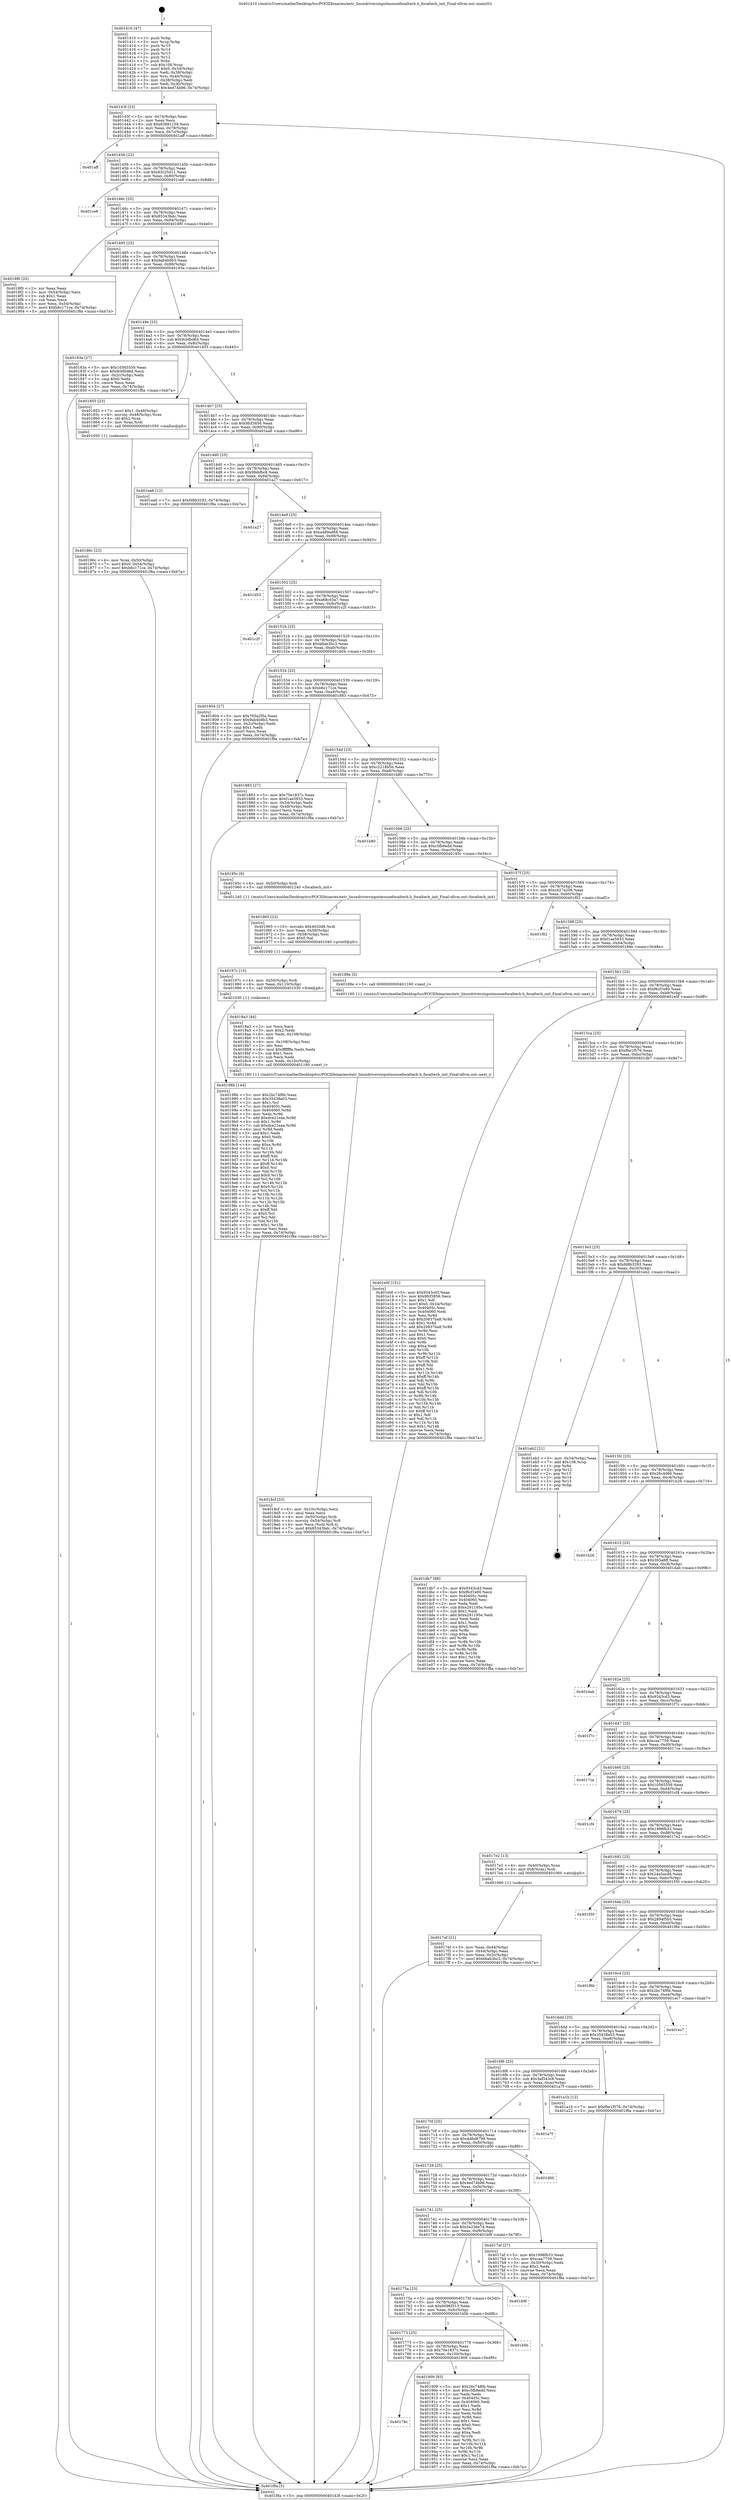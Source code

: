 digraph "0x401410" {
  label = "0x401410 (/mnt/c/Users/mathe/Desktop/tcc/POCII/binaries/extr_linuxdriversinputmousefocaltech.h_focaltech_init_Final-ollvm.out::main(0))"
  labelloc = "t"
  node[shape=record]

  Entry [label="",width=0.3,height=0.3,shape=circle,fillcolor=black,style=filled]
  "0x40143f" [label="{
     0x40143f [23]\l
     | [instrs]\l
     &nbsp;&nbsp;0x40143f \<+3\>: mov -0x74(%rbp),%eax\l
     &nbsp;&nbsp;0x401442 \<+2\>: mov %eax,%ecx\l
     &nbsp;&nbsp;0x401444 \<+6\>: sub $0x83881159,%ecx\l
     &nbsp;&nbsp;0x40144a \<+3\>: mov %eax,-0x78(%rbp)\l
     &nbsp;&nbsp;0x40144d \<+3\>: mov %ecx,-0x7c(%rbp)\l
     &nbsp;&nbsp;0x401450 \<+6\>: je 0000000000401aff \<main+0x6ef\>\l
  }"]
  "0x401aff" [label="{
     0x401aff\l
  }", style=dashed]
  "0x401456" [label="{
     0x401456 [22]\l
     | [instrs]\l
     &nbsp;&nbsp;0x401456 \<+5\>: jmp 000000000040145b \<main+0x4b\>\l
     &nbsp;&nbsp;0x40145b \<+3\>: mov -0x78(%rbp),%eax\l
     &nbsp;&nbsp;0x40145e \<+5\>: sub $0x83c25d11,%eax\l
     &nbsp;&nbsp;0x401463 \<+3\>: mov %eax,-0x80(%rbp)\l
     &nbsp;&nbsp;0x401466 \<+6\>: je 0000000000401ce8 \<main+0x8d8\>\l
  }"]
  Exit [label="",width=0.3,height=0.3,shape=circle,fillcolor=black,style=filled,peripheries=2]
  "0x401ce8" [label="{
     0x401ce8\l
  }", style=dashed]
  "0x40146c" [label="{
     0x40146c [25]\l
     | [instrs]\l
     &nbsp;&nbsp;0x40146c \<+5\>: jmp 0000000000401471 \<main+0x61\>\l
     &nbsp;&nbsp;0x401471 \<+3\>: mov -0x78(%rbp),%eax\l
     &nbsp;&nbsp;0x401474 \<+5\>: sub $0x85343bdc,%eax\l
     &nbsp;&nbsp;0x401479 \<+6\>: mov %eax,-0x84(%rbp)\l
     &nbsp;&nbsp;0x40147f \<+6\>: je 00000000004018f0 \<main+0x4e0\>\l
  }"]
  "0x40198b" [label="{
     0x40198b [144]\l
     | [instrs]\l
     &nbsp;&nbsp;0x40198b \<+5\>: mov $0x2bc74f6b,%eax\l
     &nbsp;&nbsp;0x401990 \<+5\>: mov $0x35438a03,%esi\l
     &nbsp;&nbsp;0x401995 \<+2\>: mov $0x1,%cl\l
     &nbsp;&nbsp;0x401997 \<+7\>: mov 0x40405c,%edx\l
     &nbsp;&nbsp;0x40199e \<+8\>: mov 0x404060,%r8d\l
     &nbsp;&nbsp;0x4019a6 \<+3\>: mov %edx,%r9d\l
     &nbsp;&nbsp;0x4019a9 \<+7\>: add $0xdce21eaa,%r9d\l
     &nbsp;&nbsp;0x4019b0 \<+4\>: sub $0x1,%r9d\l
     &nbsp;&nbsp;0x4019b4 \<+7\>: sub $0xdce21eaa,%r9d\l
     &nbsp;&nbsp;0x4019bb \<+4\>: imul %r9d,%edx\l
     &nbsp;&nbsp;0x4019bf \<+3\>: and $0x1,%edx\l
     &nbsp;&nbsp;0x4019c2 \<+3\>: cmp $0x0,%edx\l
     &nbsp;&nbsp;0x4019c5 \<+4\>: sete %r10b\l
     &nbsp;&nbsp;0x4019c9 \<+4\>: cmp $0xa,%r8d\l
     &nbsp;&nbsp;0x4019cd \<+4\>: setl %r11b\l
     &nbsp;&nbsp;0x4019d1 \<+3\>: mov %r10b,%bl\l
     &nbsp;&nbsp;0x4019d4 \<+3\>: xor $0xff,%bl\l
     &nbsp;&nbsp;0x4019d7 \<+3\>: mov %r11b,%r14b\l
     &nbsp;&nbsp;0x4019da \<+4\>: xor $0xff,%r14b\l
     &nbsp;&nbsp;0x4019de \<+3\>: xor $0x0,%cl\l
     &nbsp;&nbsp;0x4019e1 \<+3\>: mov %bl,%r15b\l
     &nbsp;&nbsp;0x4019e4 \<+4\>: and $0x0,%r15b\l
     &nbsp;&nbsp;0x4019e8 \<+3\>: and %cl,%r10b\l
     &nbsp;&nbsp;0x4019eb \<+3\>: mov %r14b,%r12b\l
     &nbsp;&nbsp;0x4019ee \<+4\>: and $0x0,%r12b\l
     &nbsp;&nbsp;0x4019f2 \<+3\>: and %cl,%r11b\l
     &nbsp;&nbsp;0x4019f5 \<+3\>: or %r10b,%r15b\l
     &nbsp;&nbsp;0x4019f8 \<+3\>: or %r11b,%r12b\l
     &nbsp;&nbsp;0x4019fb \<+3\>: xor %r12b,%r15b\l
     &nbsp;&nbsp;0x4019fe \<+3\>: or %r14b,%bl\l
     &nbsp;&nbsp;0x401a01 \<+3\>: xor $0xff,%bl\l
     &nbsp;&nbsp;0x401a04 \<+3\>: or $0x0,%cl\l
     &nbsp;&nbsp;0x401a07 \<+2\>: and %cl,%bl\l
     &nbsp;&nbsp;0x401a09 \<+3\>: or %bl,%r15b\l
     &nbsp;&nbsp;0x401a0c \<+4\>: test $0x1,%r15b\l
     &nbsp;&nbsp;0x401a10 \<+3\>: cmovne %esi,%eax\l
     &nbsp;&nbsp;0x401a13 \<+3\>: mov %eax,-0x74(%rbp)\l
     &nbsp;&nbsp;0x401a16 \<+5\>: jmp 0000000000401f8a \<main+0xb7a\>\l
  }"]
  "0x4018f0" [label="{
     0x4018f0 [25]\l
     | [instrs]\l
     &nbsp;&nbsp;0x4018f0 \<+2\>: xor %eax,%eax\l
     &nbsp;&nbsp;0x4018f2 \<+3\>: mov -0x54(%rbp),%ecx\l
     &nbsp;&nbsp;0x4018f5 \<+3\>: sub $0x1,%eax\l
     &nbsp;&nbsp;0x4018f8 \<+2\>: sub %eax,%ecx\l
     &nbsp;&nbsp;0x4018fa \<+3\>: mov %ecx,-0x54(%rbp)\l
     &nbsp;&nbsp;0x4018fd \<+7\>: movl $0xb6c171ce,-0x74(%rbp)\l
     &nbsp;&nbsp;0x401904 \<+5\>: jmp 0000000000401f8a \<main+0xb7a\>\l
  }"]
  "0x401485" [label="{
     0x401485 [25]\l
     | [instrs]\l
     &nbsp;&nbsp;0x401485 \<+5\>: jmp 000000000040148a \<main+0x7a\>\l
     &nbsp;&nbsp;0x40148a \<+3\>: mov -0x78(%rbp),%eax\l
     &nbsp;&nbsp;0x40148d \<+5\>: sub $0x9ab4b9b3,%eax\l
     &nbsp;&nbsp;0x401492 \<+6\>: mov %eax,-0x88(%rbp)\l
     &nbsp;&nbsp;0x401498 \<+6\>: je 000000000040183a \<main+0x42a\>\l
  }"]
  "0x40197c" [label="{
     0x40197c [15]\l
     | [instrs]\l
     &nbsp;&nbsp;0x40197c \<+4\>: mov -0x50(%rbp),%rdi\l
     &nbsp;&nbsp;0x401980 \<+6\>: mov %eax,-0x110(%rbp)\l
     &nbsp;&nbsp;0x401986 \<+5\>: call 0000000000401030 \<free@plt\>\l
     | [calls]\l
     &nbsp;&nbsp;0x401030 \{1\} (unknown)\l
  }"]
  "0x40183a" [label="{
     0x40183a [27]\l
     | [instrs]\l
     &nbsp;&nbsp;0x40183a \<+5\>: mov $0x10565559,%eax\l
     &nbsp;&nbsp;0x40183f \<+5\>: mov $0x9cbfbd6d,%ecx\l
     &nbsp;&nbsp;0x401844 \<+3\>: mov -0x2c(%rbp),%edx\l
     &nbsp;&nbsp;0x401847 \<+3\>: cmp $0x0,%edx\l
     &nbsp;&nbsp;0x40184a \<+3\>: cmove %ecx,%eax\l
     &nbsp;&nbsp;0x40184d \<+3\>: mov %eax,-0x74(%rbp)\l
     &nbsp;&nbsp;0x401850 \<+5\>: jmp 0000000000401f8a \<main+0xb7a\>\l
  }"]
  "0x40149e" [label="{
     0x40149e [25]\l
     | [instrs]\l
     &nbsp;&nbsp;0x40149e \<+5\>: jmp 00000000004014a3 \<main+0x93\>\l
     &nbsp;&nbsp;0x4014a3 \<+3\>: mov -0x78(%rbp),%eax\l
     &nbsp;&nbsp;0x4014a6 \<+5\>: sub $0x9cbfbd6d,%eax\l
     &nbsp;&nbsp;0x4014ab \<+6\>: mov %eax,-0x8c(%rbp)\l
     &nbsp;&nbsp;0x4014b1 \<+6\>: je 0000000000401855 \<main+0x445\>\l
  }"]
  "0x401965" [label="{
     0x401965 [23]\l
     | [instrs]\l
     &nbsp;&nbsp;0x401965 \<+10\>: movabs $0x4020d6,%rdi\l
     &nbsp;&nbsp;0x40196f \<+3\>: mov %eax,-0x58(%rbp)\l
     &nbsp;&nbsp;0x401972 \<+3\>: mov -0x58(%rbp),%esi\l
     &nbsp;&nbsp;0x401975 \<+2\>: mov $0x0,%al\l
     &nbsp;&nbsp;0x401977 \<+5\>: call 0000000000401040 \<printf@plt\>\l
     | [calls]\l
     &nbsp;&nbsp;0x401040 \{1\} (unknown)\l
  }"]
  "0x401855" [label="{
     0x401855 [23]\l
     | [instrs]\l
     &nbsp;&nbsp;0x401855 \<+7\>: movl $0x1,-0x48(%rbp)\l
     &nbsp;&nbsp;0x40185c \<+4\>: movslq -0x48(%rbp),%rax\l
     &nbsp;&nbsp;0x401860 \<+4\>: shl $0x2,%rax\l
     &nbsp;&nbsp;0x401864 \<+3\>: mov %rax,%rdi\l
     &nbsp;&nbsp;0x401867 \<+5\>: call 0000000000401050 \<malloc@plt\>\l
     | [calls]\l
     &nbsp;&nbsp;0x401050 \{1\} (unknown)\l
  }"]
  "0x4014b7" [label="{
     0x4014b7 [25]\l
     | [instrs]\l
     &nbsp;&nbsp;0x4014b7 \<+5\>: jmp 00000000004014bc \<main+0xac\>\l
     &nbsp;&nbsp;0x4014bc \<+3\>: mov -0x78(%rbp),%eax\l
     &nbsp;&nbsp;0x4014bf \<+5\>: sub $0x9fcf3856,%eax\l
     &nbsp;&nbsp;0x4014c4 \<+6\>: mov %eax,-0x90(%rbp)\l
     &nbsp;&nbsp;0x4014ca \<+6\>: je 0000000000401ea6 \<main+0xa96\>\l
  }"]
  "0x40178c" [label="{
     0x40178c\l
  }", style=dashed]
  "0x401ea6" [label="{
     0x401ea6 [12]\l
     | [instrs]\l
     &nbsp;&nbsp;0x401ea6 \<+7\>: movl $0xfd8b3293,-0x74(%rbp)\l
     &nbsp;&nbsp;0x401ead \<+5\>: jmp 0000000000401f8a \<main+0xb7a\>\l
  }"]
  "0x4014d0" [label="{
     0x4014d0 [25]\l
     | [instrs]\l
     &nbsp;&nbsp;0x4014d0 \<+5\>: jmp 00000000004014d5 \<main+0xc5\>\l
     &nbsp;&nbsp;0x4014d5 \<+3\>: mov -0x78(%rbp),%eax\l
     &nbsp;&nbsp;0x4014d8 \<+5\>: sub $0x9febfbc8,%eax\l
     &nbsp;&nbsp;0x4014dd \<+6\>: mov %eax,-0x94(%rbp)\l
     &nbsp;&nbsp;0x4014e3 \<+6\>: je 0000000000401a27 \<main+0x617\>\l
  }"]
  "0x401909" [label="{
     0x401909 [83]\l
     | [instrs]\l
     &nbsp;&nbsp;0x401909 \<+5\>: mov $0x2bc74f6b,%eax\l
     &nbsp;&nbsp;0x40190e \<+5\>: mov $0xc5fb9edd,%ecx\l
     &nbsp;&nbsp;0x401913 \<+2\>: xor %edx,%edx\l
     &nbsp;&nbsp;0x401915 \<+7\>: mov 0x40405c,%esi\l
     &nbsp;&nbsp;0x40191c \<+7\>: mov 0x404060,%edi\l
     &nbsp;&nbsp;0x401923 \<+3\>: sub $0x1,%edx\l
     &nbsp;&nbsp;0x401926 \<+3\>: mov %esi,%r8d\l
     &nbsp;&nbsp;0x401929 \<+3\>: add %edx,%r8d\l
     &nbsp;&nbsp;0x40192c \<+4\>: imul %r8d,%esi\l
     &nbsp;&nbsp;0x401930 \<+3\>: and $0x1,%esi\l
     &nbsp;&nbsp;0x401933 \<+3\>: cmp $0x0,%esi\l
     &nbsp;&nbsp;0x401936 \<+4\>: sete %r9b\l
     &nbsp;&nbsp;0x40193a \<+3\>: cmp $0xa,%edi\l
     &nbsp;&nbsp;0x40193d \<+4\>: setl %r10b\l
     &nbsp;&nbsp;0x401941 \<+3\>: mov %r9b,%r11b\l
     &nbsp;&nbsp;0x401944 \<+3\>: and %r10b,%r11b\l
     &nbsp;&nbsp;0x401947 \<+3\>: xor %r10b,%r9b\l
     &nbsp;&nbsp;0x40194a \<+3\>: or %r9b,%r11b\l
     &nbsp;&nbsp;0x40194d \<+4\>: test $0x1,%r11b\l
     &nbsp;&nbsp;0x401951 \<+3\>: cmovne %ecx,%eax\l
     &nbsp;&nbsp;0x401954 \<+3\>: mov %eax,-0x74(%rbp)\l
     &nbsp;&nbsp;0x401957 \<+5\>: jmp 0000000000401f8a \<main+0xb7a\>\l
  }"]
  "0x401a27" [label="{
     0x401a27\l
  }", style=dashed]
  "0x4014e9" [label="{
     0x4014e9 [25]\l
     | [instrs]\l
     &nbsp;&nbsp;0x4014e9 \<+5\>: jmp 00000000004014ee \<main+0xde\>\l
     &nbsp;&nbsp;0x4014ee \<+3\>: mov -0x78(%rbp),%eax\l
     &nbsp;&nbsp;0x4014f1 \<+5\>: sub $0xa489ad68,%eax\l
     &nbsp;&nbsp;0x4014f6 \<+6\>: mov %eax,-0x98(%rbp)\l
     &nbsp;&nbsp;0x4014fc \<+6\>: je 0000000000401d53 \<main+0x943\>\l
  }"]
  "0x401773" [label="{
     0x401773 [25]\l
     | [instrs]\l
     &nbsp;&nbsp;0x401773 \<+5\>: jmp 0000000000401778 \<main+0x368\>\l
     &nbsp;&nbsp;0x401778 \<+3\>: mov -0x78(%rbp),%eax\l
     &nbsp;&nbsp;0x40177b \<+5\>: sub $0x70e1837c,%eax\l
     &nbsp;&nbsp;0x401780 \<+6\>: mov %eax,-0x100(%rbp)\l
     &nbsp;&nbsp;0x401786 \<+6\>: je 0000000000401909 \<main+0x4f9\>\l
  }"]
  "0x401d53" [label="{
     0x401d53\l
  }", style=dashed]
  "0x401502" [label="{
     0x401502 [25]\l
     | [instrs]\l
     &nbsp;&nbsp;0x401502 \<+5\>: jmp 0000000000401507 \<main+0xf7\>\l
     &nbsp;&nbsp;0x401507 \<+3\>: mov -0x78(%rbp),%eax\l
     &nbsp;&nbsp;0x40150a \<+5\>: sub $0xa68c45a7,%eax\l
     &nbsp;&nbsp;0x40150f \<+6\>: mov %eax,-0x9c(%rbp)\l
     &nbsp;&nbsp;0x401515 \<+6\>: je 0000000000401c2f \<main+0x81f\>\l
  }"]
  "0x401b0b" [label="{
     0x401b0b\l
  }", style=dashed]
  "0x401c2f" [label="{
     0x401c2f\l
  }", style=dashed]
  "0x40151b" [label="{
     0x40151b [25]\l
     | [instrs]\l
     &nbsp;&nbsp;0x40151b \<+5\>: jmp 0000000000401520 \<main+0x110\>\l
     &nbsp;&nbsp;0x401520 \<+3\>: mov -0x78(%rbp),%eax\l
     &nbsp;&nbsp;0x401523 \<+5\>: sub $0xb6ab3bc3,%eax\l
     &nbsp;&nbsp;0x401528 \<+6\>: mov %eax,-0xa0(%rbp)\l
     &nbsp;&nbsp;0x40152e \<+6\>: je 0000000000401804 \<main+0x3f4\>\l
  }"]
  "0x40175a" [label="{
     0x40175a [25]\l
     | [instrs]\l
     &nbsp;&nbsp;0x40175a \<+5\>: jmp 000000000040175f \<main+0x34f\>\l
     &nbsp;&nbsp;0x40175f \<+3\>: mov -0x78(%rbp),%eax\l
     &nbsp;&nbsp;0x401762 \<+5\>: sub $0x6096f313,%eax\l
     &nbsp;&nbsp;0x401767 \<+6\>: mov %eax,-0xfc(%rbp)\l
     &nbsp;&nbsp;0x40176d \<+6\>: je 0000000000401b0b \<main+0x6fb\>\l
  }"]
  "0x401804" [label="{
     0x401804 [27]\l
     | [instrs]\l
     &nbsp;&nbsp;0x401804 \<+5\>: mov $0x765a2f5a,%eax\l
     &nbsp;&nbsp;0x401809 \<+5\>: mov $0x9ab4b9b3,%ecx\l
     &nbsp;&nbsp;0x40180e \<+3\>: mov -0x2c(%rbp),%edx\l
     &nbsp;&nbsp;0x401811 \<+3\>: cmp $0x1,%edx\l
     &nbsp;&nbsp;0x401814 \<+3\>: cmovl %ecx,%eax\l
     &nbsp;&nbsp;0x401817 \<+3\>: mov %eax,-0x74(%rbp)\l
     &nbsp;&nbsp;0x40181a \<+5\>: jmp 0000000000401f8a \<main+0xb7a\>\l
  }"]
  "0x401534" [label="{
     0x401534 [25]\l
     | [instrs]\l
     &nbsp;&nbsp;0x401534 \<+5\>: jmp 0000000000401539 \<main+0x129\>\l
     &nbsp;&nbsp;0x401539 \<+3\>: mov -0x78(%rbp),%eax\l
     &nbsp;&nbsp;0x40153c \<+5\>: sub $0xb6c171ce,%eax\l
     &nbsp;&nbsp;0x401541 \<+6\>: mov %eax,-0xa4(%rbp)\l
     &nbsp;&nbsp;0x401547 \<+6\>: je 0000000000401883 \<main+0x473\>\l
  }"]
  "0x401b9f" [label="{
     0x401b9f\l
  }", style=dashed]
  "0x401883" [label="{
     0x401883 [27]\l
     | [instrs]\l
     &nbsp;&nbsp;0x401883 \<+5\>: mov $0x70e1837c,%eax\l
     &nbsp;&nbsp;0x401888 \<+5\>: mov $0xf1ae5933,%ecx\l
     &nbsp;&nbsp;0x40188d \<+3\>: mov -0x54(%rbp),%edx\l
     &nbsp;&nbsp;0x401890 \<+3\>: cmp -0x48(%rbp),%edx\l
     &nbsp;&nbsp;0x401893 \<+3\>: cmovl %ecx,%eax\l
     &nbsp;&nbsp;0x401896 \<+3\>: mov %eax,-0x74(%rbp)\l
     &nbsp;&nbsp;0x401899 \<+5\>: jmp 0000000000401f8a \<main+0xb7a\>\l
  }"]
  "0x40154d" [label="{
     0x40154d [25]\l
     | [instrs]\l
     &nbsp;&nbsp;0x40154d \<+5\>: jmp 0000000000401552 \<main+0x142\>\l
     &nbsp;&nbsp;0x401552 \<+3\>: mov -0x78(%rbp),%eax\l
     &nbsp;&nbsp;0x401555 \<+5\>: sub $0xc2218b5b,%eax\l
     &nbsp;&nbsp;0x40155a \<+6\>: mov %eax,-0xa8(%rbp)\l
     &nbsp;&nbsp;0x401560 \<+6\>: je 0000000000401b80 \<main+0x770\>\l
  }"]
  "0x4018cf" [label="{
     0x4018cf [33]\l
     | [instrs]\l
     &nbsp;&nbsp;0x4018cf \<+6\>: mov -0x10c(%rbp),%ecx\l
     &nbsp;&nbsp;0x4018d5 \<+3\>: imul %eax,%ecx\l
     &nbsp;&nbsp;0x4018d8 \<+4\>: mov -0x50(%rbp),%rdi\l
     &nbsp;&nbsp;0x4018dc \<+4\>: movslq -0x54(%rbp),%r8\l
     &nbsp;&nbsp;0x4018e0 \<+4\>: mov %ecx,(%rdi,%r8,4)\l
     &nbsp;&nbsp;0x4018e4 \<+7\>: movl $0x85343bdc,-0x74(%rbp)\l
     &nbsp;&nbsp;0x4018eb \<+5\>: jmp 0000000000401f8a \<main+0xb7a\>\l
  }"]
  "0x401b80" [label="{
     0x401b80\l
  }", style=dashed]
  "0x401566" [label="{
     0x401566 [25]\l
     | [instrs]\l
     &nbsp;&nbsp;0x401566 \<+5\>: jmp 000000000040156b \<main+0x15b\>\l
     &nbsp;&nbsp;0x40156b \<+3\>: mov -0x78(%rbp),%eax\l
     &nbsp;&nbsp;0x40156e \<+5\>: sub $0xc5fb9edd,%eax\l
     &nbsp;&nbsp;0x401573 \<+6\>: mov %eax,-0xac(%rbp)\l
     &nbsp;&nbsp;0x401579 \<+6\>: je 000000000040195c \<main+0x54c\>\l
  }"]
  "0x4018a3" [label="{
     0x4018a3 [44]\l
     | [instrs]\l
     &nbsp;&nbsp;0x4018a3 \<+2\>: xor %ecx,%ecx\l
     &nbsp;&nbsp;0x4018a5 \<+5\>: mov $0x2,%edx\l
     &nbsp;&nbsp;0x4018aa \<+6\>: mov %edx,-0x108(%rbp)\l
     &nbsp;&nbsp;0x4018b0 \<+1\>: cltd\l
     &nbsp;&nbsp;0x4018b1 \<+6\>: mov -0x108(%rbp),%esi\l
     &nbsp;&nbsp;0x4018b7 \<+2\>: idiv %esi\l
     &nbsp;&nbsp;0x4018b9 \<+6\>: imul $0xfffffffe,%edx,%edx\l
     &nbsp;&nbsp;0x4018bf \<+3\>: sub $0x1,%ecx\l
     &nbsp;&nbsp;0x4018c2 \<+2\>: sub %ecx,%edx\l
     &nbsp;&nbsp;0x4018c4 \<+6\>: mov %edx,-0x10c(%rbp)\l
     &nbsp;&nbsp;0x4018ca \<+5\>: call 0000000000401160 \<next_i\>\l
     | [calls]\l
     &nbsp;&nbsp;0x401160 \{1\} (/mnt/c/Users/mathe/Desktop/tcc/POCII/binaries/extr_linuxdriversinputmousefocaltech.h_focaltech_init_Final-ollvm.out::next_i)\l
  }"]
  "0x40195c" [label="{
     0x40195c [9]\l
     | [instrs]\l
     &nbsp;&nbsp;0x40195c \<+4\>: mov -0x50(%rbp),%rdi\l
     &nbsp;&nbsp;0x401960 \<+5\>: call 0000000000401240 \<focaltech_init\>\l
     | [calls]\l
     &nbsp;&nbsp;0x401240 \{1\} (/mnt/c/Users/mathe/Desktop/tcc/POCII/binaries/extr_linuxdriversinputmousefocaltech.h_focaltech_init_Final-ollvm.out::focaltech_init)\l
  }"]
  "0x40157f" [label="{
     0x40157f [25]\l
     | [instrs]\l
     &nbsp;&nbsp;0x40157f \<+5\>: jmp 0000000000401584 \<main+0x174\>\l
     &nbsp;&nbsp;0x401584 \<+3\>: mov -0x78(%rbp),%eax\l
     &nbsp;&nbsp;0x401587 \<+5\>: sub $0xcb27a206,%eax\l
     &nbsp;&nbsp;0x40158c \<+6\>: mov %eax,-0xb0(%rbp)\l
     &nbsp;&nbsp;0x401592 \<+6\>: je 0000000000401f02 \<main+0xaf2\>\l
  }"]
  "0x40186c" [label="{
     0x40186c [23]\l
     | [instrs]\l
     &nbsp;&nbsp;0x40186c \<+4\>: mov %rax,-0x50(%rbp)\l
     &nbsp;&nbsp;0x401870 \<+7\>: movl $0x0,-0x54(%rbp)\l
     &nbsp;&nbsp;0x401877 \<+7\>: movl $0xb6c171ce,-0x74(%rbp)\l
     &nbsp;&nbsp;0x40187e \<+5\>: jmp 0000000000401f8a \<main+0xb7a\>\l
  }"]
  "0x401f02" [label="{
     0x401f02\l
  }", style=dashed]
  "0x401598" [label="{
     0x401598 [25]\l
     | [instrs]\l
     &nbsp;&nbsp;0x401598 \<+5\>: jmp 000000000040159d \<main+0x18d\>\l
     &nbsp;&nbsp;0x40159d \<+3\>: mov -0x78(%rbp),%eax\l
     &nbsp;&nbsp;0x4015a0 \<+5\>: sub $0xf1ae5933,%eax\l
     &nbsp;&nbsp;0x4015a5 \<+6\>: mov %eax,-0xb4(%rbp)\l
     &nbsp;&nbsp;0x4015ab \<+6\>: je 000000000040189e \<main+0x48e\>\l
  }"]
  "0x4017ef" [label="{
     0x4017ef [21]\l
     | [instrs]\l
     &nbsp;&nbsp;0x4017ef \<+3\>: mov %eax,-0x44(%rbp)\l
     &nbsp;&nbsp;0x4017f2 \<+3\>: mov -0x44(%rbp),%eax\l
     &nbsp;&nbsp;0x4017f5 \<+3\>: mov %eax,-0x2c(%rbp)\l
     &nbsp;&nbsp;0x4017f8 \<+7\>: movl $0xb6ab3bc3,-0x74(%rbp)\l
     &nbsp;&nbsp;0x4017ff \<+5\>: jmp 0000000000401f8a \<main+0xb7a\>\l
  }"]
  "0x40189e" [label="{
     0x40189e [5]\l
     | [instrs]\l
     &nbsp;&nbsp;0x40189e \<+5\>: call 0000000000401160 \<next_i\>\l
     | [calls]\l
     &nbsp;&nbsp;0x401160 \{1\} (/mnt/c/Users/mathe/Desktop/tcc/POCII/binaries/extr_linuxdriversinputmousefocaltech.h_focaltech_init_Final-ollvm.out::next_i)\l
  }"]
  "0x4015b1" [label="{
     0x4015b1 [25]\l
     | [instrs]\l
     &nbsp;&nbsp;0x4015b1 \<+5\>: jmp 00000000004015b6 \<main+0x1a6\>\l
     &nbsp;&nbsp;0x4015b6 \<+3\>: mov -0x78(%rbp),%eax\l
     &nbsp;&nbsp;0x4015b9 \<+5\>: sub $0xf6cf1e80,%eax\l
     &nbsp;&nbsp;0x4015be \<+6\>: mov %eax,-0xb8(%rbp)\l
     &nbsp;&nbsp;0x4015c4 \<+6\>: je 0000000000401e0f \<main+0x9ff\>\l
  }"]
  "0x401410" [label="{
     0x401410 [47]\l
     | [instrs]\l
     &nbsp;&nbsp;0x401410 \<+1\>: push %rbp\l
     &nbsp;&nbsp;0x401411 \<+3\>: mov %rsp,%rbp\l
     &nbsp;&nbsp;0x401414 \<+2\>: push %r15\l
     &nbsp;&nbsp;0x401416 \<+2\>: push %r14\l
     &nbsp;&nbsp;0x401418 \<+2\>: push %r13\l
     &nbsp;&nbsp;0x40141a \<+2\>: push %r12\l
     &nbsp;&nbsp;0x40141c \<+1\>: push %rbx\l
     &nbsp;&nbsp;0x40141d \<+7\>: sub $0x108,%rsp\l
     &nbsp;&nbsp;0x401424 \<+7\>: movl $0x0,-0x34(%rbp)\l
     &nbsp;&nbsp;0x40142b \<+3\>: mov %edi,-0x38(%rbp)\l
     &nbsp;&nbsp;0x40142e \<+4\>: mov %rsi,-0x40(%rbp)\l
     &nbsp;&nbsp;0x401432 \<+3\>: mov -0x38(%rbp),%edi\l
     &nbsp;&nbsp;0x401435 \<+3\>: mov %edi,-0x30(%rbp)\l
     &nbsp;&nbsp;0x401438 \<+7\>: movl $0x4ed74b86,-0x74(%rbp)\l
  }"]
  "0x401e0f" [label="{
     0x401e0f [151]\l
     | [instrs]\l
     &nbsp;&nbsp;0x401e0f \<+5\>: mov $0x9343cd3,%eax\l
     &nbsp;&nbsp;0x401e14 \<+5\>: mov $0x9fcf3856,%ecx\l
     &nbsp;&nbsp;0x401e19 \<+2\>: mov $0x1,%dl\l
     &nbsp;&nbsp;0x401e1b \<+7\>: movl $0x0,-0x34(%rbp)\l
     &nbsp;&nbsp;0x401e22 \<+7\>: mov 0x40405c,%esi\l
     &nbsp;&nbsp;0x401e29 \<+7\>: mov 0x404060,%edi\l
     &nbsp;&nbsp;0x401e30 \<+3\>: mov %esi,%r8d\l
     &nbsp;&nbsp;0x401e33 \<+7\>: sub $0x20837ba8,%r8d\l
     &nbsp;&nbsp;0x401e3a \<+4\>: sub $0x1,%r8d\l
     &nbsp;&nbsp;0x401e3e \<+7\>: add $0x20837ba8,%r8d\l
     &nbsp;&nbsp;0x401e45 \<+4\>: imul %r8d,%esi\l
     &nbsp;&nbsp;0x401e49 \<+3\>: and $0x1,%esi\l
     &nbsp;&nbsp;0x401e4c \<+3\>: cmp $0x0,%esi\l
     &nbsp;&nbsp;0x401e4f \<+4\>: sete %r9b\l
     &nbsp;&nbsp;0x401e53 \<+3\>: cmp $0xa,%edi\l
     &nbsp;&nbsp;0x401e56 \<+4\>: setl %r10b\l
     &nbsp;&nbsp;0x401e5a \<+3\>: mov %r9b,%r11b\l
     &nbsp;&nbsp;0x401e5d \<+4\>: xor $0xff,%r11b\l
     &nbsp;&nbsp;0x401e61 \<+3\>: mov %r10b,%bl\l
     &nbsp;&nbsp;0x401e64 \<+3\>: xor $0xff,%bl\l
     &nbsp;&nbsp;0x401e67 \<+3\>: xor $0x1,%dl\l
     &nbsp;&nbsp;0x401e6a \<+3\>: mov %r11b,%r14b\l
     &nbsp;&nbsp;0x401e6d \<+4\>: and $0xff,%r14b\l
     &nbsp;&nbsp;0x401e71 \<+3\>: and %dl,%r9b\l
     &nbsp;&nbsp;0x401e74 \<+3\>: mov %bl,%r15b\l
     &nbsp;&nbsp;0x401e77 \<+4\>: and $0xff,%r15b\l
     &nbsp;&nbsp;0x401e7b \<+3\>: and %dl,%r10b\l
     &nbsp;&nbsp;0x401e7e \<+3\>: or %r9b,%r14b\l
     &nbsp;&nbsp;0x401e81 \<+3\>: or %r10b,%r15b\l
     &nbsp;&nbsp;0x401e84 \<+3\>: xor %r15b,%r14b\l
     &nbsp;&nbsp;0x401e87 \<+3\>: or %bl,%r11b\l
     &nbsp;&nbsp;0x401e8a \<+4\>: xor $0xff,%r11b\l
     &nbsp;&nbsp;0x401e8e \<+3\>: or $0x1,%dl\l
     &nbsp;&nbsp;0x401e91 \<+3\>: and %dl,%r11b\l
     &nbsp;&nbsp;0x401e94 \<+3\>: or %r11b,%r14b\l
     &nbsp;&nbsp;0x401e97 \<+4\>: test $0x1,%r14b\l
     &nbsp;&nbsp;0x401e9b \<+3\>: cmovne %ecx,%eax\l
     &nbsp;&nbsp;0x401e9e \<+3\>: mov %eax,-0x74(%rbp)\l
     &nbsp;&nbsp;0x401ea1 \<+5\>: jmp 0000000000401f8a \<main+0xb7a\>\l
  }"]
  "0x4015ca" [label="{
     0x4015ca [25]\l
     | [instrs]\l
     &nbsp;&nbsp;0x4015ca \<+5\>: jmp 00000000004015cf \<main+0x1bf\>\l
     &nbsp;&nbsp;0x4015cf \<+3\>: mov -0x78(%rbp),%eax\l
     &nbsp;&nbsp;0x4015d2 \<+5\>: sub $0xf6e1f576,%eax\l
     &nbsp;&nbsp;0x4015d7 \<+6\>: mov %eax,-0xbc(%rbp)\l
     &nbsp;&nbsp;0x4015dd \<+6\>: je 0000000000401db7 \<main+0x9a7\>\l
  }"]
  "0x401f8a" [label="{
     0x401f8a [5]\l
     | [instrs]\l
     &nbsp;&nbsp;0x401f8a \<+5\>: jmp 000000000040143f \<main+0x2f\>\l
  }"]
  "0x401db7" [label="{
     0x401db7 [88]\l
     | [instrs]\l
     &nbsp;&nbsp;0x401db7 \<+5\>: mov $0x9343cd3,%eax\l
     &nbsp;&nbsp;0x401dbc \<+5\>: mov $0xf6cf1e80,%ecx\l
     &nbsp;&nbsp;0x401dc1 \<+7\>: mov 0x40405c,%edx\l
     &nbsp;&nbsp;0x401dc8 \<+7\>: mov 0x404060,%esi\l
     &nbsp;&nbsp;0x401dcf \<+2\>: mov %edx,%edi\l
     &nbsp;&nbsp;0x401dd1 \<+6\>: sub $0xe291195e,%edi\l
     &nbsp;&nbsp;0x401dd7 \<+3\>: sub $0x1,%edi\l
     &nbsp;&nbsp;0x401dda \<+6\>: add $0xe291195e,%edi\l
     &nbsp;&nbsp;0x401de0 \<+3\>: imul %edi,%edx\l
     &nbsp;&nbsp;0x401de3 \<+3\>: and $0x1,%edx\l
     &nbsp;&nbsp;0x401de6 \<+3\>: cmp $0x0,%edx\l
     &nbsp;&nbsp;0x401de9 \<+4\>: sete %r8b\l
     &nbsp;&nbsp;0x401ded \<+3\>: cmp $0xa,%esi\l
     &nbsp;&nbsp;0x401df0 \<+4\>: setl %r9b\l
     &nbsp;&nbsp;0x401df4 \<+3\>: mov %r8b,%r10b\l
     &nbsp;&nbsp;0x401df7 \<+3\>: and %r9b,%r10b\l
     &nbsp;&nbsp;0x401dfa \<+3\>: xor %r9b,%r8b\l
     &nbsp;&nbsp;0x401dfd \<+3\>: or %r8b,%r10b\l
     &nbsp;&nbsp;0x401e00 \<+4\>: test $0x1,%r10b\l
     &nbsp;&nbsp;0x401e04 \<+3\>: cmovne %ecx,%eax\l
     &nbsp;&nbsp;0x401e07 \<+3\>: mov %eax,-0x74(%rbp)\l
     &nbsp;&nbsp;0x401e0a \<+5\>: jmp 0000000000401f8a \<main+0xb7a\>\l
  }"]
  "0x4015e3" [label="{
     0x4015e3 [25]\l
     | [instrs]\l
     &nbsp;&nbsp;0x4015e3 \<+5\>: jmp 00000000004015e8 \<main+0x1d8\>\l
     &nbsp;&nbsp;0x4015e8 \<+3\>: mov -0x78(%rbp),%eax\l
     &nbsp;&nbsp;0x4015eb \<+5\>: sub $0xfd8b3293,%eax\l
     &nbsp;&nbsp;0x4015f0 \<+6\>: mov %eax,-0xc0(%rbp)\l
     &nbsp;&nbsp;0x4015f6 \<+6\>: je 0000000000401eb2 \<main+0xaa2\>\l
  }"]
  "0x401741" [label="{
     0x401741 [25]\l
     | [instrs]\l
     &nbsp;&nbsp;0x401741 \<+5\>: jmp 0000000000401746 \<main+0x336\>\l
     &nbsp;&nbsp;0x401746 \<+3\>: mov -0x78(%rbp),%eax\l
     &nbsp;&nbsp;0x401749 \<+5\>: sub $0x5e256e7d,%eax\l
     &nbsp;&nbsp;0x40174e \<+6\>: mov %eax,-0xf8(%rbp)\l
     &nbsp;&nbsp;0x401754 \<+6\>: je 0000000000401b9f \<main+0x78f\>\l
  }"]
  "0x401eb2" [label="{
     0x401eb2 [21]\l
     | [instrs]\l
     &nbsp;&nbsp;0x401eb2 \<+3\>: mov -0x34(%rbp),%eax\l
     &nbsp;&nbsp;0x401eb5 \<+7\>: add $0x108,%rsp\l
     &nbsp;&nbsp;0x401ebc \<+1\>: pop %rbx\l
     &nbsp;&nbsp;0x401ebd \<+2\>: pop %r12\l
     &nbsp;&nbsp;0x401ebf \<+2\>: pop %r13\l
     &nbsp;&nbsp;0x401ec1 \<+2\>: pop %r14\l
     &nbsp;&nbsp;0x401ec3 \<+2\>: pop %r15\l
     &nbsp;&nbsp;0x401ec5 \<+1\>: pop %rbp\l
     &nbsp;&nbsp;0x401ec6 \<+1\>: ret\l
  }"]
  "0x4015fc" [label="{
     0x4015fc [25]\l
     | [instrs]\l
     &nbsp;&nbsp;0x4015fc \<+5\>: jmp 0000000000401601 \<main+0x1f1\>\l
     &nbsp;&nbsp;0x401601 \<+3\>: mov -0x78(%rbp),%eax\l
     &nbsp;&nbsp;0x401604 \<+5\>: sub $0x26c4d66,%eax\l
     &nbsp;&nbsp;0x401609 \<+6\>: mov %eax,-0xc4(%rbp)\l
     &nbsp;&nbsp;0x40160f \<+6\>: je 0000000000401b26 \<main+0x716\>\l
  }"]
  "0x4017af" [label="{
     0x4017af [27]\l
     | [instrs]\l
     &nbsp;&nbsp;0x4017af \<+5\>: mov $0x1998fb33,%eax\l
     &nbsp;&nbsp;0x4017b4 \<+5\>: mov $0xcaa7759,%ecx\l
     &nbsp;&nbsp;0x4017b9 \<+3\>: mov -0x30(%rbp),%edx\l
     &nbsp;&nbsp;0x4017bc \<+3\>: cmp $0x2,%edx\l
     &nbsp;&nbsp;0x4017bf \<+3\>: cmovne %ecx,%eax\l
     &nbsp;&nbsp;0x4017c2 \<+3\>: mov %eax,-0x74(%rbp)\l
     &nbsp;&nbsp;0x4017c5 \<+5\>: jmp 0000000000401f8a \<main+0xb7a\>\l
  }"]
  "0x401b26" [label="{
     0x401b26\l
  }", style=dashed]
  "0x401615" [label="{
     0x401615 [25]\l
     | [instrs]\l
     &nbsp;&nbsp;0x401615 \<+5\>: jmp 000000000040161a \<main+0x20a\>\l
     &nbsp;&nbsp;0x40161a \<+3\>: mov -0x78(%rbp),%eax\l
     &nbsp;&nbsp;0x40161d \<+5\>: sub $0x393a8ff,%eax\l
     &nbsp;&nbsp;0x401622 \<+6\>: mov %eax,-0xc8(%rbp)\l
     &nbsp;&nbsp;0x401628 \<+6\>: je 0000000000401dab \<main+0x99b\>\l
  }"]
  "0x401728" [label="{
     0x401728 [25]\l
     | [instrs]\l
     &nbsp;&nbsp;0x401728 \<+5\>: jmp 000000000040172d \<main+0x31d\>\l
     &nbsp;&nbsp;0x40172d \<+3\>: mov -0x78(%rbp),%eax\l
     &nbsp;&nbsp;0x401730 \<+5\>: sub $0x4ed74b86,%eax\l
     &nbsp;&nbsp;0x401735 \<+6\>: mov %eax,-0xf4(%rbp)\l
     &nbsp;&nbsp;0x40173b \<+6\>: je 00000000004017af \<main+0x39f\>\l
  }"]
  "0x401dab" [label="{
     0x401dab\l
  }", style=dashed]
  "0x40162e" [label="{
     0x40162e [25]\l
     | [instrs]\l
     &nbsp;&nbsp;0x40162e \<+5\>: jmp 0000000000401633 \<main+0x223\>\l
     &nbsp;&nbsp;0x401633 \<+3\>: mov -0x78(%rbp),%eax\l
     &nbsp;&nbsp;0x401636 \<+5\>: sub $0x9343cd3,%eax\l
     &nbsp;&nbsp;0x40163b \<+6\>: mov %eax,-0xcc(%rbp)\l
     &nbsp;&nbsp;0x401641 \<+6\>: je 0000000000401f7c \<main+0xb6c\>\l
  }"]
  "0x401d00" [label="{
     0x401d00\l
  }", style=dashed]
  "0x401f7c" [label="{
     0x401f7c\l
  }", style=dashed]
  "0x401647" [label="{
     0x401647 [25]\l
     | [instrs]\l
     &nbsp;&nbsp;0x401647 \<+5\>: jmp 000000000040164c \<main+0x23c\>\l
     &nbsp;&nbsp;0x40164c \<+3\>: mov -0x78(%rbp),%eax\l
     &nbsp;&nbsp;0x40164f \<+5\>: sub $0xcaa7759,%eax\l
     &nbsp;&nbsp;0x401654 \<+6\>: mov %eax,-0xd0(%rbp)\l
     &nbsp;&nbsp;0x40165a \<+6\>: je 00000000004017ca \<main+0x3ba\>\l
  }"]
  "0x40170f" [label="{
     0x40170f [25]\l
     | [instrs]\l
     &nbsp;&nbsp;0x40170f \<+5\>: jmp 0000000000401714 \<main+0x304\>\l
     &nbsp;&nbsp;0x401714 \<+3\>: mov -0x78(%rbp),%eax\l
     &nbsp;&nbsp;0x401717 \<+5\>: sub $0x4d6d8799,%eax\l
     &nbsp;&nbsp;0x40171c \<+6\>: mov %eax,-0xf0(%rbp)\l
     &nbsp;&nbsp;0x401722 \<+6\>: je 0000000000401d00 \<main+0x8f0\>\l
  }"]
  "0x4017ca" [label="{
     0x4017ca\l
  }", style=dashed]
  "0x401660" [label="{
     0x401660 [25]\l
     | [instrs]\l
     &nbsp;&nbsp;0x401660 \<+5\>: jmp 0000000000401665 \<main+0x255\>\l
     &nbsp;&nbsp;0x401665 \<+3\>: mov -0x78(%rbp),%eax\l
     &nbsp;&nbsp;0x401668 \<+5\>: sub $0x10565559,%eax\l
     &nbsp;&nbsp;0x40166d \<+6\>: mov %eax,-0xd4(%rbp)\l
     &nbsp;&nbsp;0x401673 \<+6\>: je 0000000000401cf4 \<main+0x8e4\>\l
  }"]
  "0x401a7f" [label="{
     0x401a7f\l
  }", style=dashed]
  "0x401cf4" [label="{
     0x401cf4\l
  }", style=dashed]
  "0x401679" [label="{
     0x401679 [25]\l
     | [instrs]\l
     &nbsp;&nbsp;0x401679 \<+5\>: jmp 000000000040167e \<main+0x26e\>\l
     &nbsp;&nbsp;0x40167e \<+3\>: mov -0x78(%rbp),%eax\l
     &nbsp;&nbsp;0x401681 \<+5\>: sub $0x1998fb33,%eax\l
     &nbsp;&nbsp;0x401686 \<+6\>: mov %eax,-0xd8(%rbp)\l
     &nbsp;&nbsp;0x40168c \<+6\>: je 00000000004017e2 \<main+0x3d2\>\l
  }"]
  "0x4016f6" [label="{
     0x4016f6 [25]\l
     | [instrs]\l
     &nbsp;&nbsp;0x4016f6 \<+5\>: jmp 00000000004016fb \<main+0x2eb\>\l
     &nbsp;&nbsp;0x4016fb \<+3\>: mov -0x78(%rbp),%eax\l
     &nbsp;&nbsp;0x4016fe \<+5\>: sub $0x3af543c8,%eax\l
     &nbsp;&nbsp;0x401703 \<+6\>: mov %eax,-0xec(%rbp)\l
     &nbsp;&nbsp;0x401709 \<+6\>: je 0000000000401a7f \<main+0x66f\>\l
  }"]
  "0x4017e2" [label="{
     0x4017e2 [13]\l
     | [instrs]\l
     &nbsp;&nbsp;0x4017e2 \<+4\>: mov -0x40(%rbp),%rax\l
     &nbsp;&nbsp;0x4017e6 \<+4\>: mov 0x8(%rax),%rdi\l
     &nbsp;&nbsp;0x4017ea \<+5\>: call 0000000000401060 \<atoi@plt\>\l
     | [calls]\l
     &nbsp;&nbsp;0x401060 \{1\} (unknown)\l
  }"]
  "0x401692" [label="{
     0x401692 [25]\l
     | [instrs]\l
     &nbsp;&nbsp;0x401692 \<+5\>: jmp 0000000000401697 \<main+0x287\>\l
     &nbsp;&nbsp;0x401697 \<+3\>: mov -0x78(%rbp),%eax\l
     &nbsp;&nbsp;0x40169a \<+5\>: sub $0x24e5acdd,%eax\l
     &nbsp;&nbsp;0x40169f \<+6\>: mov %eax,-0xdc(%rbp)\l
     &nbsp;&nbsp;0x4016a5 \<+6\>: je 0000000000401f30 \<main+0xb20\>\l
  }"]
  "0x401a1b" [label="{
     0x401a1b [12]\l
     | [instrs]\l
     &nbsp;&nbsp;0x401a1b \<+7\>: movl $0xf6e1f576,-0x74(%rbp)\l
     &nbsp;&nbsp;0x401a22 \<+5\>: jmp 0000000000401f8a \<main+0xb7a\>\l
  }"]
  "0x401f30" [label="{
     0x401f30\l
  }", style=dashed]
  "0x4016ab" [label="{
     0x4016ab [25]\l
     | [instrs]\l
     &nbsp;&nbsp;0x4016ab \<+5\>: jmp 00000000004016b0 \<main+0x2a0\>\l
     &nbsp;&nbsp;0x4016b0 \<+3\>: mov -0x78(%rbp),%eax\l
     &nbsp;&nbsp;0x4016b3 \<+5\>: sub $0x2894f5b5,%eax\l
     &nbsp;&nbsp;0x4016b8 \<+6\>: mov %eax,-0xe0(%rbp)\l
     &nbsp;&nbsp;0x4016be \<+6\>: je 0000000000401f6b \<main+0xb5b\>\l
  }"]
  "0x4016dd" [label="{
     0x4016dd [25]\l
     | [instrs]\l
     &nbsp;&nbsp;0x4016dd \<+5\>: jmp 00000000004016e2 \<main+0x2d2\>\l
     &nbsp;&nbsp;0x4016e2 \<+3\>: mov -0x78(%rbp),%eax\l
     &nbsp;&nbsp;0x4016e5 \<+5\>: sub $0x35438a03,%eax\l
     &nbsp;&nbsp;0x4016ea \<+6\>: mov %eax,-0xe8(%rbp)\l
     &nbsp;&nbsp;0x4016f0 \<+6\>: je 0000000000401a1b \<main+0x60b\>\l
  }"]
  "0x401f6b" [label="{
     0x401f6b\l
  }", style=dashed]
  "0x4016c4" [label="{
     0x4016c4 [25]\l
     | [instrs]\l
     &nbsp;&nbsp;0x4016c4 \<+5\>: jmp 00000000004016c9 \<main+0x2b9\>\l
     &nbsp;&nbsp;0x4016c9 \<+3\>: mov -0x78(%rbp),%eax\l
     &nbsp;&nbsp;0x4016cc \<+5\>: sub $0x2bc74f6b,%eax\l
     &nbsp;&nbsp;0x4016d1 \<+6\>: mov %eax,-0xe4(%rbp)\l
     &nbsp;&nbsp;0x4016d7 \<+6\>: je 0000000000401ec7 \<main+0xab7\>\l
  }"]
  "0x401ec7" [label="{
     0x401ec7\l
  }", style=dashed]
  Entry -> "0x401410" [label=" 1"]
  "0x40143f" -> "0x401aff" [label=" 0"]
  "0x40143f" -> "0x401456" [label=" 16"]
  "0x401eb2" -> Exit [label=" 1"]
  "0x401456" -> "0x401ce8" [label=" 0"]
  "0x401456" -> "0x40146c" [label=" 16"]
  "0x401ea6" -> "0x401f8a" [label=" 1"]
  "0x40146c" -> "0x4018f0" [label=" 1"]
  "0x40146c" -> "0x401485" [label=" 15"]
  "0x401e0f" -> "0x401f8a" [label=" 1"]
  "0x401485" -> "0x40183a" [label=" 1"]
  "0x401485" -> "0x40149e" [label=" 14"]
  "0x401db7" -> "0x401f8a" [label=" 1"]
  "0x40149e" -> "0x401855" [label=" 1"]
  "0x40149e" -> "0x4014b7" [label=" 13"]
  "0x401a1b" -> "0x401f8a" [label=" 1"]
  "0x4014b7" -> "0x401ea6" [label=" 1"]
  "0x4014b7" -> "0x4014d0" [label=" 12"]
  "0x40198b" -> "0x401f8a" [label=" 1"]
  "0x4014d0" -> "0x401a27" [label=" 0"]
  "0x4014d0" -> "0x4014e9" [label=" 12"]
  "0x40197c" -> "0x40198b" [label=" 1"]
  "0x4014e9" -> "0x401d53" [label=" 0"]
  "0x4014e9" -> "0x401502" [label=" 12"]
  "0x40195c" -> "0x401965" [label=" 1"]
  "0x401502" -> "0x401c2f" [label=" 0"]
  "0x401502" -> "0x40151b" [label=" 12"]
  "0x401909" -> "0x401f8a" [label=" 1"]
  "0x40151b" -> "0x401804" [label=" 1"]
  "0x40151b" -> "0x401534" [label=" 11"]
  "0x401773" -> "0x401909" [label=" 1"]
  "0x401534" -> "0x401883" [label=" 2"]
  "0x401534" -> "0x40154d" [label=" 9"]
  "0x401965" -> "0x40197c" [label=" 1"]
  "0x40154d" -> "0x401b80" [label=" 0"]
  "0x40154d" -> "0x401566" [label=" 9"]
  "0x40175a" -> "0x401b0b" [label=" 0"]
  "0x401566" -> "0x40195c" [label=" 1"]
  "0x401566" -> "0x40157f" [label=" 8"]
  "0x401773" -> "0x40178c" [label=" 0"]
  "0x40157f" -> "0x401f02" [label=" 0"]
  "0x40157f" -> "0x401598" [label=" 8"]
  "0x401741" -> "0x40175a" [label=" 1"]
  "0x401598" -> "0x40189e" [label=" 1"]
  "0x401598" -> "0x4015b1" [label=" 7"]
  "0x401741" -> "0x401b9f" [label=" 0"]
  "0x4015b1" -> "0x401e0f" [label=" 1"]
  "0x4015b1" -> "0x4015ca" [label=" 6"]
  "0x40175a" -> "0x401773" [label=" 1"]
  "0x4015ca" -> "0x401db7" [label=" 1"]
  "0x4015ca" -> "0x4015e3" [label=" 5"]
  "0x4018f0" -> "0x401f8a" [label=" 1"]
  "0x4015e3" -> "0x401eb2" [label=" 1"]
  "0x4015e3" -> "0x4015fc" [label=" 4"]
  "0x4018cf" -> "0x401f8a" [label=" 1"]
  "0x4015fc" -> "0x401b26" [label=" 0"]
  "0x4015fc" -> "0x401615" [label=" 4"]
  "0x4018a3" -> "0x4018cf" [label=" 1"]
  "0x401615" -> "0x401dab" [label=" 0"]
  "0x401615" -> "0x40162e" [label=" 4"]
  "0x401883" -> "0x401f8a" [label=" 2"]
  "0x40162e" -> "0x401f7c" [label=" 0"]
  "0x40162e" -> "0x401647" [label=" 4"]
  "0x40186c" -> "0x401f8a" [label=" 1"]
  "0x401647" -> "0x4017ca" [label=" 0"]
  "0x401647" -> "0x401660" [label=" 4"]
  "0x40183a" -> "0x401f8a" [label=" 1"]
  "0x401660" -> "0x401cf4" [label=" 0"]
  "0x401660" -> "0x401679" [label=" 4"]
  "0x401804" -> "0x401f8a" [label=" 1"]
  "0x401679" -> "0x4017e2" [label=" 1"]
  "0x401679" -> "0x401692" [label=" 3"]
  "0x4017e2" -> "0x4017ef" [label=" 1"]
  "0x401692" -> "0x401f30" [label=" 0"]
  "0x401692" -> "0x4016ab" [label=" 3"]
  "0x401f8a" -> "0x40143f" [label=" 15"]
  "0x4016ab" -> "0x401f6b" [label=" 0"]
  "0x4016ab" -> "0x4016c4" [label=" 3"]
  "0x4017af" -> "0x401f8a" [label=" 1"]
  "0x4016c4" -> "0x401ec7" [label=" 0"]
  "0x4016c4" -> "0x4016dd" [label=" 3"]
  "0x401410" -> "0x40143f" [label=" 1"]
  "0x4016dd" -> "0x401a1b" [label=" 1"]
  "0x4016dd" -> "0x4016f6" [label=" 2"]
  "0x4017ef" -> "0x401f8a" [label=" 1"]
  "0x4016f6" -> "0x401a7f" [label=" 0"]
  "0x4016f6" -> "0x40170f" [label=" 2"]
  "0x401855" -> "0x40186c" [label=" 1"]
  "0x40170f" -> "0x401d00" [label=" 0"]
  "0x40170f" -> "0x401728" [label=" 2"]
  "0x40189e" -> "0x4018a3" [label=" 1"]
  "0x401728" -> "0x4017af" [label=" 1"]
  "0x401728" -> "0x401741" [label=" 1"]
}
